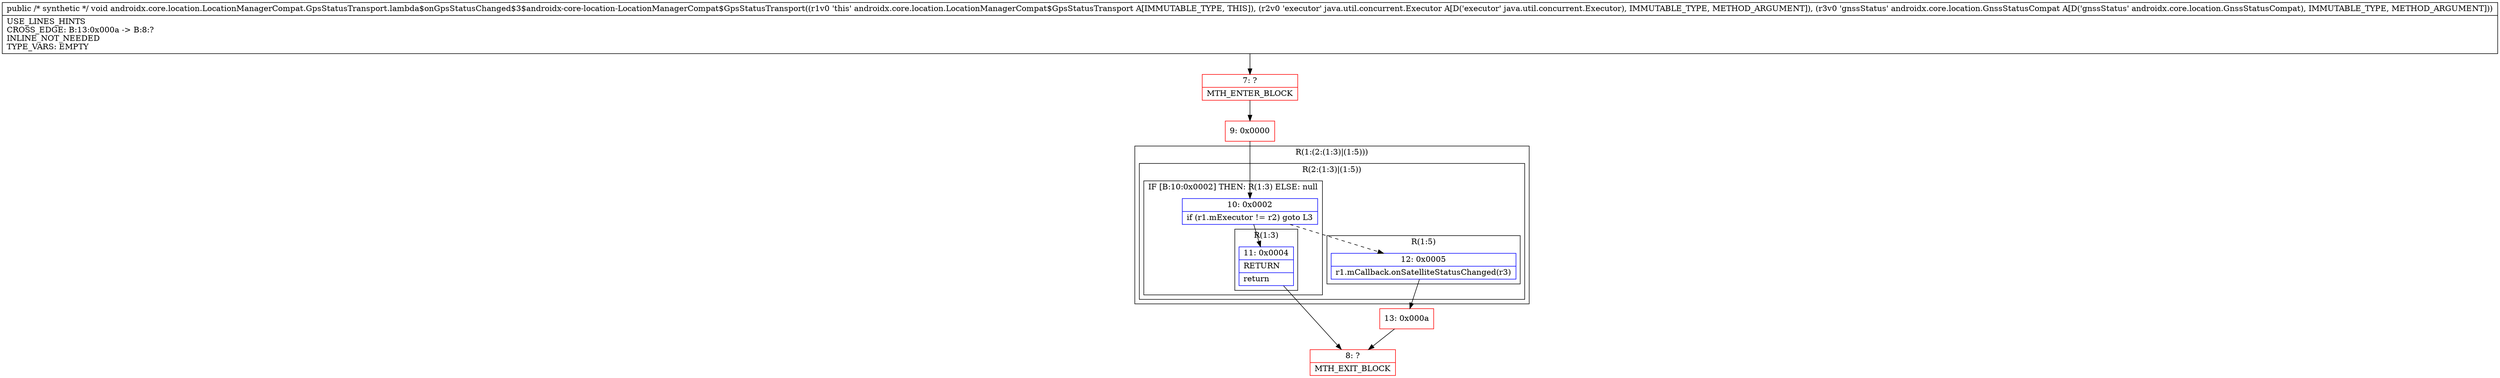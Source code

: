digraph "CFG forandroidx.core.location.LocationManagerCompat.GpsStatusTransport.lambda$onGpsStatusChanged$3$androidx\-core\-location\-LocationManagerCompat$GpsStatusTransport(Ljava\/util\/concurrent\/Executor;Landroidx\/core\/location\/GnssStatusCompat;)V" {
subgraph cluster_Region_128444426 {
label = "R(1:(2:(1:3)|(1:5)))";
node [shape=record,color=blue];
subgraph cluster_Region_1990490206 {
label = "R(2:(1:3)|(1:5))";
node [shape=record,color=blue];
subgraph cluster_IfRegion_206655785 {
label = "IF [B:10:0x0002] THEN: R(1:3) ELSE: null";
node [shape=record,color=blue];
Node_10 [shape=record,label="{10\:\ 0x0002|if (r1.mExecutor != r2) goto L3\l}"];
subgraph cluster_Region_1416304618 {
label = "R(1:3)";
node [shape=record,color=blue];
Node_11 [shape=record,label="{11\:\ 0x0004|RETURN\l|return\l}"];
}
}
subgraph cluster_Region_1815364309 {
label = "R(1:5)";
node [shape=record,color=blue];
Node_12 [shape=record,label="{12\:\ 0x0005|r1.mCallback.onSatelliteStatusChanged(r3)\l}"];
}
}
}
Node_7 [shape=record,color=red,label="{7\:\ ?|MTH_ENTER_BLOCK\l}"];
Node_9 [shape=record,color=red,label="{9\:\ 0x0000}"];
Node_8 [shape=record,color=red,label="{8\:\ ?|MTH_EXIT_BLOCK\l}"];
Node_13 [shape=record,color=red,label="{13\:\ 0x000a}"];
MethodNode[shape=record,label="{public \/* synthetic *\/ void androidx.core.location.LocationManagerCompat.GpsStatusTransport.lambda$onGpsStatusChanged$3$androidx\-core\-location\-LocationManagerCompat$GpsStatusTransport((r1v0 'this' androidx.core.location.LocationManagerCompat$GpsStatusTransport A[IMMUTABLE_TYPE, THIS]), (r2v0 'executor' java.util.concurrent.Executor A[D('executor' java.util.concurrent.Executor), IMMUTABLE_TYPE, METHOD_ARGUMENT]), (r3v0 'gnssStatus' androidx.core.location.GnssStatusCompat A[D('gnssStatus' androidx.core.location.GnssStatusCompat), IMMUTABLE_TYPE, METHOD_ARGUMENT]))  | USE_LINES_HINTS\lCROSS_EDGE: B:13:0x000a \-\> B:8:?\lINLINE_NOT_NEEDED\lTYPE_VARS: EMPTY\l}"];
MethodNode -> Node_7;Node_10 -> Node_11;
Node_10 -> Node_12[style=dashed];
Node_11 -> Node_8;
Node_12 -> Node_13;
Node_7 -> Node_9;
Node_9 -> Node_10;
Node_13 -> Node_8;
}

